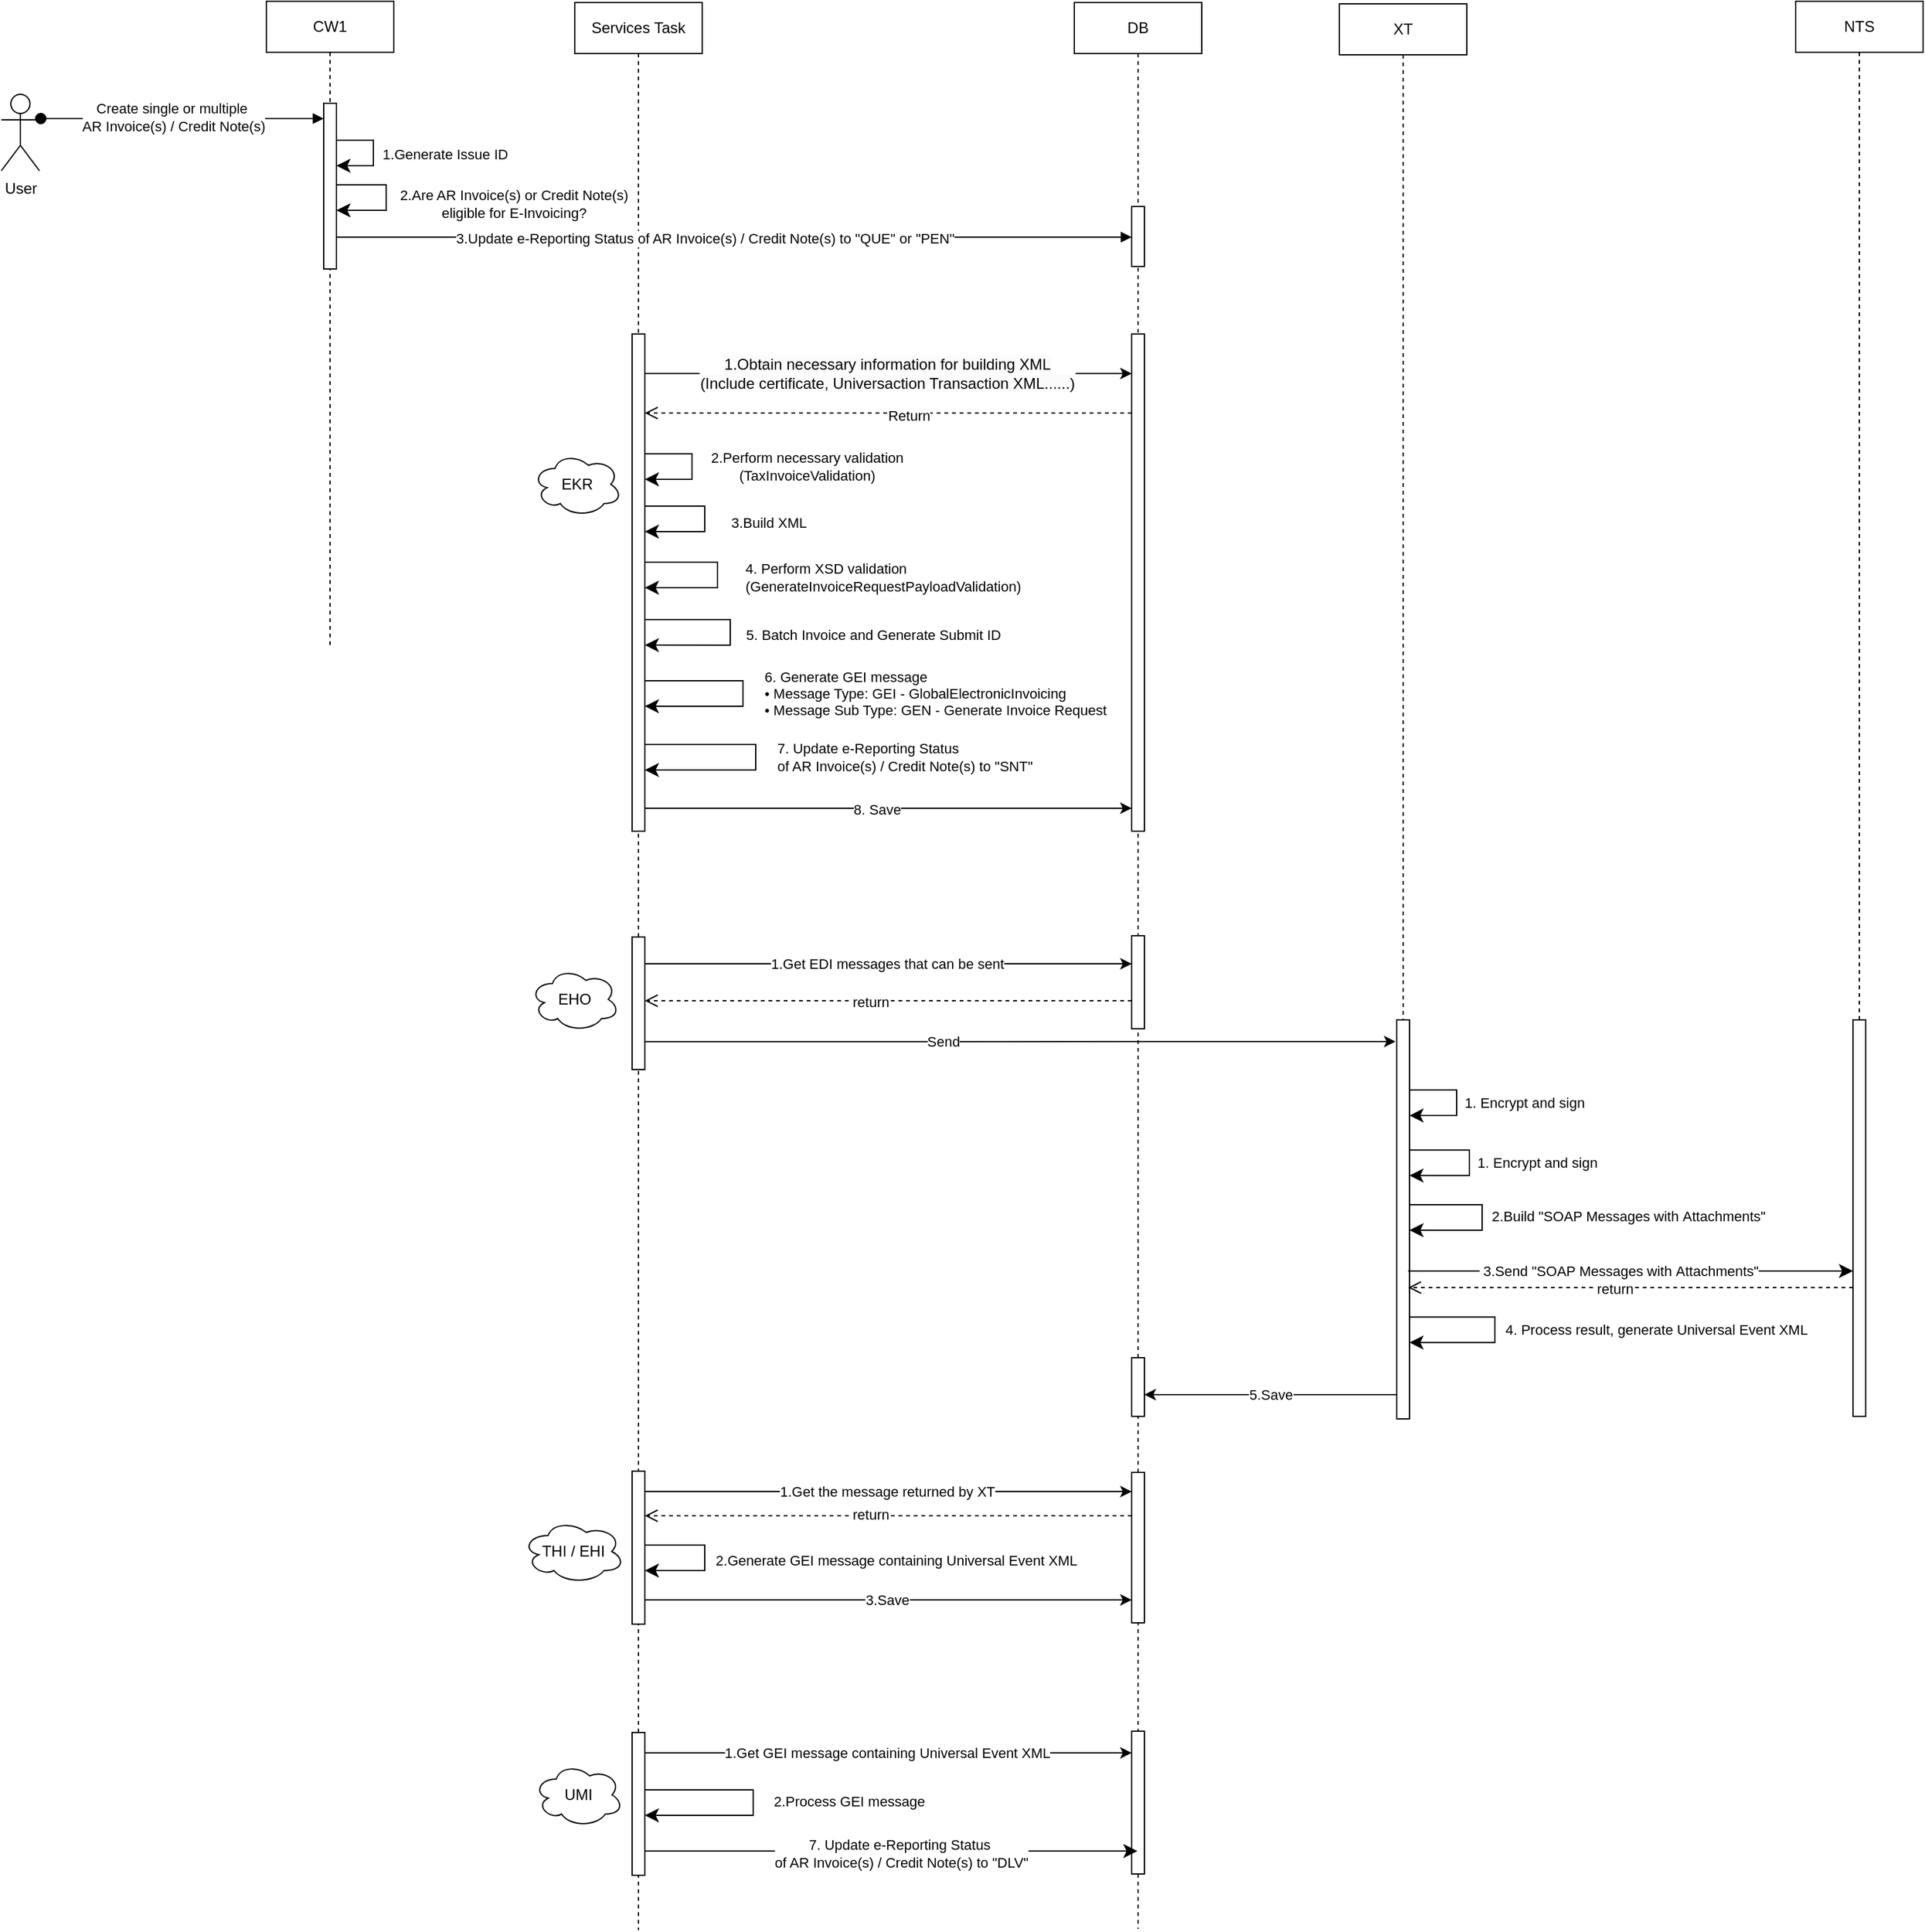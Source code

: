 <mxfile version="21.4.0" type="github">
  <diagram name="Page-1" id="2YBvvXClWsGukQMizWep">
    <mxGraphModel dx="1074" dy="553" grid="1" gridSize="10" guides="1" tooltips="1" connect="1" arrows="1" fold="1" page="1" pageScale="1" pageWidth="850" pageHeight="1100" math="0" shadow="0">
      <root>
        <mxCell id="0" />
        <mxCell id="1" parent="0" />
        <mxCell id="HtMYwvInf2GWWzEo8MSv-63" value="" style="edgeStyle=elbowEdgeStyle;rounded=0;orthogonalLoop=1;jettySize=auto;html=1;elbow=vertical;curved=0;" parent="1" edge="1">
          <mxGeometry relative="1" as="geometry">
            <mxPoint x="523.0" y="823.154" as="sourcePoint" />
            <mxPoint x="1112" y="823.154" as="targetPoint" />
          </mxGeometry>
        </mxCell>
        <mxCell id="HtMYwvInf2GWWzEo8MSv-79" value="Send" style="edgeLabel;html=1;align=center;verticalAlign=middle;resizable=0;points=[];" parent="HtMYwvInf2GWWzEo8MSv-63" vertex="1" connectable="0">
          <mxGeometry x="-0.208" relative="1" as="geometry">
            <mxPoint as="offset" />
          </mxGeometry>
        </mxCell>
        <mxCell id="aM9ryv3xv72pqoxQDRHE-5" value="Services Task" style="shape=umlLifeline;perimeter=lifelinePerimeter;whiteSpace=wrap;html=1;container=0;dropTarget=0;collapsible=0;recursiveResize=0;outlineConnect=0;portConstraint=eastwest;newEdgeStyle={&quot;edgeStyle&quot;:&quot;elbowEdgeStyle&quot;,&quot;elbow&quot;:&quot;vertical&quot;,&quot;curved&quot;:0,&quot;rounded&quot;:0};" parent="1" vertex="1">
          <mxGeometry x="468" y="8" width="100" height="1512" as="geometry" />
        </mxCell>
        <mxCell id="aM9ryv3xv72pqoxQDRHE-6" value="" style="html=1;points=[];perimeter=orthogonalPerimeter;outlineConnect=0;targetShapes=umlLifeline;portConstraint=eastwest;newEdgeStyle={&quot;edgeStyle&quot;:&quot;elbowEdgeStyle&quot;,&quot;elbow&quot;:&quot;vertical&quot;,&quot;curved&quot;:0,&quot;rounded&quot;:0};" parent="aM9ryv3xv72pqoxQDRHE-5" vertex="1">
          <mxGeometry x="45" y="260" width="10" height="390" as="geometry" />
        </mxCell>
        <mxCell id="HtMYwvInf2GWWzEo8MSv-47" value="" style="html=1;points=[];perimeter=orthogonalPerimeter;outlineConnect=0;targetShapes=umlLifeline;portConstraint=eastwest;newEdgeStyle={&quot;edgeStyle&quot;:&quot;elbowEdgeStyle&quot;,&quot;elbow&quot;:&quot;vertical&quot;,&quot;curved&quot;:0,&quot;rounded&quot;:0};" parent="aM9ryv3xv72pqoxQDRHE-5" vertex="1">
          <mxGeometry x="45" y="733" width="10" height="104" as="geometry" />
        </mxCell>
        <mxCell id="HtMYwvInf2GWWzEo8MSv-48" value="" style="html=1;points=[];perimeter=orthogonalPerimeter;outlineConnect=0;targetShapes=umlLifeline;portConstraint=eastwest;newEdgeStyle={&quot;edgeStyle&quot;:&quot;elbowEdgeStyle&quot;,&quot;elbow&quot;:&quot;vertical&quot;,&quot;curved&quot;:0,&quot;rounded&quot;:0};" parent="aM9ryv3xv72pqoxQDRHE-5" vertex="1">
          <mxGeometry x="45" y="1152" width="10" height="120" as="geometry" />
        </mxCell>
        <mxCell id="HtMYwvInf2GWWzEo8MSv-53" value="" style="html=1;points=[];perimeter=orthogonalPerimeter;outlineConnect=0;targetShapes=umlLifeline;portConstraint=eastwest;newEdgeStyle={&quot;edgeStyle&quot;:&quot;elbowEdgeStyle&quot;,&quot;elbow&quot;:&quot;vertical&quot;,&quot;curved&quot;:0,&quot;rounded&quot;:0};" parent="aM9ryv3xv72pqoxQDRHE-5" vertex="1">
          <mxGeometry x="45" y="1357" width="10" height="112" as="geometry" />
        </mxCell>
        <mxCell id="HtMYwvInf2GWWzEo8MSv-73" value="3.Build&amp;nbsp;XML" style="edgeStyle=segmentEdgeStyle;endArrow=classic;html=1;curved=0;rounded=0;endSize=8;startSize=8;" parent="aM9ryv3xv72pqoxQDRHE-5" edge="1">
          <mxGeometry x="0.047" y="50" width="50" height="50" relative="1" as="geometry">
            <mxPoint x="55" y="395" as="sourcePoint" />
            <mxPoint x="55" y="415" as="targetPoint" />
            <Array as="points">
              <mxPoint x="102" y="395" />
              <mxPoint x="102" y="415" />
            </Array>
            <mxPoint as="offset" />
          </mxGeometry>
        </mxCell>
        <mxCell id="HtMYwvInf2GWWzEo8MSv-72" value="&lt;span style=&quot;color: rgb(0, 0, 0); font-family: Helvetica; font-size: 11px; font-style: normal; font-variant-ligatures: normal; font-variant-caps: normal; font-weight: 400; letter-spacing: normal; orphans: 2; text-align: center; text-indent: 0px; text-transform: none; widows: 2; word-spacing: 0px; -webkit-text-stroke-width: 0px; background-color: rgb(255, 255, 255); text-decoration-thickness: initial; text-decoration-style: initial; text-decoration-color: initial; float: none; display: inline !important;&quot;&gt;2.Perform necessary validation&lt;/span&gt;&lt;br&gt;(TaxInvoiceValidation)" style="edgeStyle=segmentEdgeStyle;endArrow=classic;html=1;curved=0;rounded=0;endSize=8;startSize=8;" parent="aM9ryv3xv72pqoxQDRHE-5" edge="1">
          <mxGeometry y="90" width="50" height="50" relative="1" as="geometry">
            <mxPoint x="55" y="354" as="sourcePoint" />
            <mxPoint x="55" y="374" as="targetPoint" />
            <Array as="points">
              <mxPoint x="92" y="354" />
              <mxPoint x="92" y="374" />
            </Array>
            <mxPoint as="offset" />
          </mxGeometry>
        </mxCell>
        <mxCell id="HtMYwvInf2GWWzEo8MSv-78" value="4. Perform XSD validation&lt;br&gt;(GenerateInvoiceRequestPayloadValidation)" style="edgeStyle=segmentEdgeStyle;endArrow=classic;html=1;curved=0;rounded=0;endSize=8;startSize=8;align=left;" parent="aM9ryv3xv72pqoxQDRHE-5" edge="1">
          <mxGeometry x="0.045" y="20" width="50" height="50" relative="1" as="geometry">
            <mxPoint x="55" y="439" as="sourcePoint" />
            <mxPoint x="55" y="459" as="targetPoint" />
            <Array as="points">
              <mxPoint x="112" y="439" />
              <mxPoint x="112" y="459" />
            </Array>
            <mxPoint y="-1" as="offset" />
          </mxGeometry>
        </mxCell>
        <mxCell id="HtMYwvInf2GWWzEo8MSv-114" value="2.Process GEI message" style="edgeStyle=segmentEdgeStyle;endArrow=classic;html=1;curved=0;rounded=0;endSize=8;startSize=8;exitX=1;exitY=0.163;exitDx=0;exitDy=0;exitPerimeter=0;" parent="aM9ryv3xv72pqoxQDRHE-5" edge="1">
          <mxGeometry x="0.037" y="75" width="50" height="50" relative="1" as="geometry">
            <mxPoint x="55" y="1409.3" as="sourcePoint" />
            <mxPoint x="55" y="1422.0" as="targetPoint" />
            <Array as="points">
              <mxPoint x="140" y="1402" />
              <mxPoint x="140" y="1422" />
            </Array>
            <mxPoint y="-1" as="offset" />
          </mxGeometry>
        </mxCell>
        <mxCell id="HtMYwvInf2GWWzEo8MSv-123" value="2.Generate GEI message containing&amp;nbsp;Universal Event XML" style="edgeStyle=segmentEdgeStyle;endArrow=classic;html=1;curved=0;rounded=0;endSize=8;startSize=8;" parent="aM9ryv3xv72pqoxQDRHE-5" edge="1">
          <mxGeometry x="0.035" y="150" width="50" height="50" relative="1" as="geometry">
            <mxPoint x="55" y="1210.0" as="sourcePoint" />
            <mxPoint x="55" y="1230.0" as="targetPoint" />
            <Array as="points">
              <mxPoint x="102" y="1210" />
              <mxPoint x="102" y="1230" />
            </Array>
            <mxPoint as="offset" />
          </mxGeometry>
        </mxCell>
        <mxCell id="QBuPi1NRq2ITQ3zSXP_t-20" value="5. Batch Invoice and Generate Submit ID" style="edgeStyle=segmentEdgeStyle;endArrow=classic;html=1;curved=0;rounded=0;endSize=8;startSize=8;" edge="1" parent="aM9ryv3xv72pqoxQDRHE-5">
          <mxGeometry x="0.028" y="112" width="50" height="50" relative="1" as="geometry">
            <mxPoint x="55" y="484" as="sourcePoint" />
            <mxPoint x="55" y="504.053" as="targetPoint" />
            <Array as="points">
              <mxPoint x="122" y="484" />
              <mxPoint x="122" y="504" />
            </Array>
            <mxPoint as="offset" />
          </mxGeometry>
        </mxCell>
        <mxCell id="QBuPi1NRq2ITQ3zSXP_t-26" value="6.&amp;nbsp;Generate GEI message&lt;div style=&quot;border-color: var(--border-color);&quot;&gt;• Message Type: GEI - GlobalElectronicInvoicing&lt;/div&gt;&lt;div style=&quot;border-color: var(--border-color);&quot;&gt;• Message Sub Type: GEN - Generate Invoice Request&lt;/div&gt;" style="edgeStyle=segmentEdgeStyle;endArrow=classic;html=1;curved=0;rounded=0;endSize=8;startSize=8;align=left;" edge="1" parent="aM9ryv3xv72pqoxQDRHE-5" source="aM9ryv3xv72pqoxQDRHE-6" target="aM9ryv3xv72pqoxQDRHE-6">
          <mxGeometry x="-0.001" y="15" width="50" height="50" relative="1" as="geometry">
            <mxPoint x="52" y="532.05" as="sourcePoint" />
            <mxPoint x="52" y="552.103" as="targetPoint" />
            <Array as="points">
              <mxPoint x="132" y="532" />
              <mxPoint x="132" y="552" />
            </Array>
            <mxPoint as="offset" />
          </mxGeometry>
        </mxCell>
        <mxCell id="QBuPi1NRq2ITQ3zSXP_t-27" value="7. Update e-Reporting Status&amp;nbsp;&lt;br&gt;&lt;span style=&quot;text-align: center;&quot;&gt;of AR Invoice(s) / Credit Note(s)&amp;nbsp;&lt;/span&gt;&lt;span style=&quot;text-align: center;&quot;&gt;to &quot;SNT&quot;&lt;/span&gt;" style="edgeStyle=segmentEdgeStyle;endArrow=classic;html=1;curved=0;rounded=0;endSize=8;startSize=8;align=left;" edge="1" parent="aM9ryv3xv72pqoxQDRHE-5" source="aM9ryv3xv72pqoxQDRHE-6" target="aM9ryv3xv72pqoxQDRHE-6">
          <mxGeometry x="-0.001" y="15" width="50" height="50" relative="1" as="geometry">
            <mxPoint x="62" y="582" as="sourcePoint" />
            <mxPoint x="62" y="602" as="targetPoint" />
            <Array as="points">
              <mxPoint x="142" y="582" />
              <mxPoint x="142" y="602" />
            </Array>
            <mxPoint as="offset" />
          </mxGeometry>
        </mxCell>
        <mxCell id="HtMYwvInf2GWWzEo8MSv-1" value="User" style="shape=umlActor;verticalLabelPosition=bottom;verticalAlign=top;html=1;outlineConnect=0;" parent="1" vertex="1">
          <mxGeometry x="18" y="80" width="30" height="60" as="geometry" />
        </mxCell>
        <mxCell id="aM9ryv3xv72pqoxQDRHE-3" value="" style="html=1;verticalAlign=bottom;startArrow=oval;endArrow=block;startSize=8;edgeStyle=elbowEdgeStyle;elbow=vertical;curved=0;rounded=0;" parent="1" target="HtMYwvInf2GWWzEo8MSv-13" edge="1">
          <mxGeometry x="0.012" relative="1" as="geometry">
            <mxPoint x="49" y="99" as="sourcePoint" />
            <mxPoint x="254" y="174" as="targetPoint" />
            <Array as="points">
              <mxPoint x="209" y="99" />
              <mxPoint x="249" y="174" />
            </Array>
            <mxPoint as="offset" />
          </mxGeometry>
        </mxCell>
        <mxCell id="HtMYwvInf2GWWzEo8MSv-35" value="Create single or multiple&amp;nbsp;&lt;br style=&quot;border-color: var(--border-color);&quot;&gt;AR Invoice(s) / Credit Note(s)" style="edgeLabel;html=1;align=center;verticalAlign=middle;resizable=0;points=[];" parent="aM9ryv3xv72pqoxQDRHE-3" vertex="1" connectable="0">
          <mxGeometry x="0.146" relative="1" as="geometry">
            <mxPoint x="-23" y="-1" as="offset" />
          </mxGeometry>
        </mxCell>
        <mxCell id="HtMYwvInf2GWWzEo8MSv-2" value="DB" style="shape=umlLifeline;perimeter=lifelinePerimeter;whiteSpace=wrap;html=1;container=0;dropTarget=0;collapsible=0;recursiveResize=0;outlineConnect=0;portConstraint=eastwest;newEdgeStyle={&quot;edgeStyle&quot;:&quot;elbowEdgeStyle&quot;,&quot;elbow&quot;:&quot;vertical&quot;,&quot;curved&quot;:0,&quot;rounded&quot;:0};" parent="1" vertex="1">
          <mxGeometry x="860" y="8" width="100" height="1511" as="geometry" />
        </mxCell>
        <mxCell id="HtMYwvInf2GWWzEo8MSv-3" value="" style="html=1;points=[];perimeter=orthogonalPerimeter;outlineConnect=0;targetShapes=umlLifeline;portConstraint=eastwest;newEdgeStyle={&quot;edgeStyle&quot;:&quot;elbowEdgeStyle&quot;,&quot;elbow&quot;:&quot;vertical&quot;,&quot;curved&quot;:0,&quot;rounded&quot;:0};" parent="HtMYwvInf2GWWzEo8MSv-2" vertex="1">
          <mxGeometry x="45" y="160" width="10" height="47" as="geometry" />
        </mxCell>
        <mxCell id="HtMYwvInf2GWWzEo8MSv-84" value="" style="html=1;points=[];perimeter=orthogonalPerimeter;outlineConnect=0;targetShapes=umlLifeline;portConstraint=eastwest;newEdgeStyle={&quot;edgeStyle&quot;:&quot;elbowEdgeStyle&quot;,&quot;elbow&quot;:&quot;vertical&quot;,&quot;curved&quot;:0,&quot;rounded&quot;:0};" parent="HtMYwvInf2GWWzEo8MSv-2" vertex="1">
          <mxGeometry x="45" y="732" width="10" height="73" as="geometry" />
        </mxCell>
        <mxCell id="HtMYwvInf2GWWzEo8MSv-93" value="" style="html=1;points=[];perimeter=orthogonalPerimeter;outlineConnect=0;targetShapes=umlLifeline;portConstraint=eastwest;newEdgeStyle={&quot;edgeStyle&quot;:&quot;elbowEdgeStyle&quot;,&quot;elbow&quot;:&quot;vertical&quot;,&quot;curved&quot;:0,&quot;rounded&quot;:0};" parent="HtMYwvInf2GWWzEo8MSv-2" vertex="1">
          <mxGeometry x="45" y="1153" width="10" height="118" as="geometry" />
        </mxCell>
        <mxCell id="HtMYwvInf2GWWzEo8MSv-117" value="" style="html=1;points=[];perimeter=orthogonalPerimeter;outlineConnect=0;targetShapes=umlLifeline;portConstraint=eastwest;newEdgeStyle={&quot;edgeStyle&quot;:&quot;elbowEdgeStyle&quot;,&quot;elbow&quot;:&quot;vertical&quot;,&quot;curved&quot;:0,&quot;rounded&quot;:0};" parent="HtMYwvInf2GWWzEo8MSv-2" vertex="1">
          <mxGeometry x="45" y="1356" width="10" height="112" as="geometry" />
        </mxCell>
        <mxCell id="HtMYwvInf2GWWzEo8MSv-108" value="" style="html=1;points=[];perimeter=orthogonalPerimeter;outlineConnect=0;targetShapes=umlLifeline;portConstraint=eastwest;newEdgeStyle={&quot;edgeStyle&quot;:&quot;elbowEdgeStyle&quot;,&quot;elbow&quot;:&quot;vertical&quot;,&quot;curved&quot;:0,&quot;rounded&quot;:0};" parent="HtMYwvInf2GWWzEo8MSv-2" vertex="1">
          <mxGeometry x="45" y="1063" width="10" height="46" as="geometry" />
        </mxCell>
        <mxCell id="QBuPi1NRq2ITQ3zSXP_t-11" value="" style="html=1;points=[];perimeter=orthogonalPerimeter;outlineConnect=0;targetShapes=umlLifeline;portConstraint=eastwest;newEdgeStyle={&quot;edgeStyle&quot;:&quot;elbowEdgeStyle&quot;,&quot;elbow&quot;:&quot;vertical&quot;,&quot;curved&quot;:0,&quot;rounded&quot;:0};" vertex="1" parent="HtMYwvInf2GWWzEo8MSv-2">
          <mxGeometry x="45" y="260" width="10" height="390" as="geometry" />
        </mxCell>
        <mxCell id="HtMYwvInf2GWWzEo8MSv-8" value="NTS" style="shape=umlLifeline;perimeter=lifelinePerimeter;whiteSpace=wrap;html=1;container=0;dropTarget=0;collapsible=0;recursiveResize=0;outlineConnect=0;portConstraint=eastwest;newEdgeStyle={&quot;edgeStyle&quot;:&quot;elbowEdgeStyle&quot;,&quot;elbow&quot;:&quot;vertical&quot;,&quot;curved&quot;:0,&quot;rounded&quot;:0};" parent="1" vertex="1">
          <mxGeometry x="1426" y="7" width="100" height="1110" as="geometry" />
        </mxCell>
        <mxCell id="HtMYwvInf2GWWzEo8MSv-9" value="" style="html=1;points=[];perimeter=orthogonalPerimeter;outlineConnect=0;targetShapes=umlLifeline;portConstraint=eastwest;newEdgeStyle={&quot;edgeStyle&quot;:&quot;elbowEdgeStyle&quot;,&quot;elbow&quot;:&quot;vertical&quot;,&quot;curved&quot;:0,&quot;rounded&quot;:0};" parent="HtMYwvInf2GWWzEo8MSv-8" vertex="1">
          <mxGeometry x="45" y="799" width="10" height="311" as="geometry" />
        </mxCell>
        <mxCell id="HtMYwvInf2GWWzEo8MSv-10" value="XT" style="shape=umlLifeline;perimeter=lifelinePerimeter;whiteSpace=wrap;html=1;container=0;dropTarget=0;collapsible=0;recursiveResize=0;outlineConnect=0;portConstraint=eastwest;newEdgeStyle={&quot;edgeStyle&quot;:&quot;elbowEdgeStyle&quot;,&quot;elbow&quot;:&quot;vertical&quot;,&quot;curved&quot;:0,&quot;rounded&quot;:0};" parent="1" vertex="1">
          <mxGeometry x="1068" y="9" width="100" height="1110" as="geometry" />
        </mxCell>
        <mxCell id="HtMYwvInf2GWWzEo8MSv-11" value="" style="html=1;points=[];perimeter=orthogonalPerimeter;outlineConnect=0;targetShapes=umlLifeline;portConstraint=eastwest;newEdgeStyle={&quot;edgeStyle&quot;:&quot;elbowEdgeStyle&quot;,&quot;elbow&quot;:&quot;vertical&quot;,&quot;curved&quot;:0,&quot;rounded&quot;:0};" parent="HtMYwvInf2GWWzEo8MSv-10" vertex="1">
          <mxGeometry x="45" y="797" width="10" height="313" as="geometry" />
        </mxCell>
        <mxCell id="HtMYwvInf2GWWzEo8MSv-97" value="1. Encrypt and sign" style="edgeStyle=segmentEdgeStyle;endArrow=classic;html=1;curved=0;rounded=0;endSize=8;startSize=8;" parent="HtMYwvInf2GWWzEo8MSv-10" edge="1">
          <mxGeometry y="53" width="50" height="50" relative="1" as="geometry">
            <mxPoint x="55" y="899.077" as="sourcePoint" />
            <mxPoint x="55" y="919.077" as="targetPoint" />
            <Array as="points">
              <mxPoint x="102" y="899" />
              <mxPoint x="102" y="919" />
            </Array>
            <mxPoint as="offset" />
          </mxGeometry>
        </mxCell>
        <mxCell id="HtMYwvInf2GWWzEo8MSv-101" value="&amp;nbsp;2.Build &quot;SOAP Messages with&amp;nbsp;Attachments&quot;" style="edgeStyle=segmentEdgeStyle;endArrow=classic;html=1;curved=0;rounded=0;endSize=8;startSize=8;" parent="HtMYwvInf2GWWzEo8MSv-10" edge="1">
          <mxGeometry x="-0.023" y="113" width="50" height="50" relative="1" as="geometry">
            <mxPoint x="55" y="942" as="sourcePoint" />
            <mxPoint x="55" y="962" as="targetPoint" />
            <Array as="points">
              <mxPoint x="112" y="942" />
              <mxPoint x="112" y="962" />
            </Array>
            <mxPoint as="offset" />
          </mxGeometry>
        </mxCell>
        <mxCell id="HtMYwvInf2GWWzEo8MSv-105" value="4. Process result, generate&amp;nbsp;Universal Event XML&amp;nbsp;" style="edgeStyle=segmentEdgeStyle;endArrow=classic;html=1;curved=0;rounded=0;endSize=8;startSize=8;" parent="HtMYwvInf2GWWzEo8MSv-10" edge="1">
          <mxGeometry x="-0.001" y="128" width="50" height="50" relative="1" as="geometry">
            <mxPoint x="55" y="1030.077" as="sourcePoint" />
            <mxPoint x="55" y="1050.077" as="targetPoint" />
            <Array as="points">
              <mxPoint x="122" y="1030" />
              <mxPoint x="122" y="1050" />
            </Array>
            <mxPoint as="offset" />
          </mxGeometry>
        </mxCell>
        <mxCell id="QBuPi1NRq2ITQ3zSXP_t-29" value="1. Encrypt and sign" style="edgeStyle=segmentEdgeStyle;endArrow=classic;html=1;curved=0;rounded=0;endSize=8;startSize=8;" edge="1" parent="HtMYwvInf2GWWzEo8MSv-10">
          <mxGeometry y="53" width="50" height="50" relative="1" as="geometry">
            <mxPoint x="55.0" y="852.03" as="sourcePoint" />
            <mxPoint x="55.0" y="872.03" as="targetPoint" />
            <Array as="points">
              <mxPoint x="92" y="852" />
              <mxPoint x="92" y="872" />
            </Array>
            <mxPoint as="offset" />
          </mxGeometry>
        </mxCell>
        <mxCell id="HtMYwvInf2GWWzEo8MSv-12" value="CW1" style="shape=umlLifeline;perimeter=lifelinePerimeter;whiteSpace=wrap;html=1;container=0;dropTarget=0;collapsible=0;recursiveResize=0;outlineConnect=0;portConstraint=eastwest;newEdgeStyle={&quot;edgeStyle&quot;:&quot;elbowEdgeStyle&quot;,&quot;elbow&quot;:&quot;vertical&quot;,&quot;curved&quot;:0,&quot;rounded&quot;:0};" parent="1" vertex="1">
          <mxGeometry x="226" y="7" width="100" height="508" as="geometry" />
        </mxCell>
        <mxCell id="HtMYwvInf2GWWzEo8MSv-13" value="" style="html=1;points=[];perimeter=orthogonalPerimeter;outlineConnect=0;targetShapes=umlLifeline;portConstraint=eastwest;newEdgeStyle={&quot;edgeStyle&quot;:&quot;elbowEdgeStyle&quot;,&quot;elbow&quot;:&quot;vertical&quot;,&quot;curved&quot;:0,&quot;rounded&quot;:0};" parent="HtMYwvInf2GWWzEo8MSv-12" vertex="1">
          <mxGeometry x="45" y="80" width="10" height="130" as="geometry" />
        </mxCell>
        <mxCell id="QBuPi1NRq2ITQ3zSXP_t-10" value="2.Are AR Invoice(s) or Credit Note(s)&lt;br&gt;eligible for E-Invoicing?" style="edgeStyle=segmentEdgeStyle;endArrow=classic;html=1;curved=0;rounded=0;endSize=8;startSize=8;" edge="1" parent="HtMYwvInf2GWWzEo8MSv-12">
          <mxGeometry x="0.082" y="100" width="50" height="50" relative="1" as="geometry">
            <mxPoint x="55" y="144.0" as="sourcePoint" />
            <mxPoint x="55" y="164.0" as="targetPoint" />
            <Array as="points">
              <mxPoint x="94" y="144" />
              <mxPoint x="94" y="164" />
            </Array>
            <mxPoint y="1" as="offset" />
          </mxGeometry>
        </mxCell>
        <mxCell id="QBuPi1NRq2ITQ3zSXP_t-19" value="1.Generate Issue ID" style="edgeStyle=segmentEdgeStyle;endArrow=classic;html=1;curved=0;rounded=0;endSize=8;startSize=8;" edge="1" parent="HtMYwvInf2GWWzEo8MSv-12">
          <mxGeometry y="56" width="50" height="50" relative="1" as="geometry">
            <mxPoint x="55" y="109" as="sourcePoint" />
            <mxPoint x="55" y="129" as="targetPoint" />
            <Array as="points">
              <mxPoint x="84" y="109" />
              <mxPoint x="84" y="129" />
            </Array>
            <mxPoint y="1" as="offset" />
          </mxGeometry>
        </mxCell>
        <mxCell id="HtMYwvInf2GWWzEo8MSv-55" value="EKR" style="ellipse;shape=cloud;whiteSpace=wrap;html=1;" parent="1" vertex="1">
          <mxGeometry x="435" y="361" width="70" height="50" as="geometry" />
        </mxCell>
        <mxCell id="HtMYwvInf2GWWzEo8MSv-57" value="EHO" style="ellipse;shape=cloud;whiteSpace=wrap;html=1;" parent="1" vertex="1">
          <mxGeometry x="433" y="765" width="70" height="50" as="geometry" />
        </mxCell>
        <mxCell id="HtMYwvInf2GWWzEo8MSv-59" value="THI / EHI" style="ellipse;shape=cloud;whiteSpace=wrap;html=1;" parent="1" vertex="1">
          <mxGeometry x="427" y="1198" width="80" height="50" as="geometry" />
        </mxCell>
        <mxCell id="HtMYwvInf2GWWzEo8MSv-60" value="UMI" style="ellipse;shape=cloud;whiteSpace=wrap;html=1;" parent="1" vertex="1">
          <mxGeometry x="436" y="1389" width="70" height="50" as="geometry" />
        </mxCell>
        <mxCell id="HtMYwvInf2GWWzEo8MSv-66" value="" style="edgeStyle=elbowEdgeStyle;rounded=0;orthogonalLoop=1;jettySize=auto;html=1;elbow=vertical;curved=0;" parent="1" edge="1">
          <mxGeometry x="0.121" y="10" relative="1" as="geometry">
            <mxPoint x="523" y="299" as="sourcePoint" />
            <mxPoint x="905" y="299" as="targetPoint" />
            <Array as="points">
              <mxPoint x="849" y="299" />
              <mxPoint x="559" y="319" />
              <mxPoint x="819" y="329" />
              <mxPoint x="679" y="349" />
              <mxPoint x="779" y="449" />
              <mxPoint x="819" y="469" />
              <mxPoint x="839" y="379" />
              <mxPoint x="819" y="399" />
              <mxPoint x="854" y="339" />
              <mxPoint x="814" y="329" />
              <mxPoint x="614" y="279" />
              <mxPoint x="644" y="269" />
            </Array>
            <mxPoint as="offset" />
          </mxGeometry>
        </mxCell>
        <mxCell id="HtMYwvInf2GWWzEo8MSv-67" value="&lt;span style=&quot;color: rgb(0, 0, 0); font-family: Helvetica; font-size: 12px; font-style: normal; font-variant-ligatures: normal; font-variant-caps: normal; font-weight: 400; letter-spacing: normal; orphans: 2; text-align: center; text-indent: 0px; text-transform: none; widows: 2; word-spacing: 0px; -webkit-text-stroke-width: 0px; background-color: rgb(251, 251, 251); text-decoration-thickness: initial; text-decoration-style: initial; text-decoration-color: initial; float: none; display: inline !important;&quot;&gt;1.Obtain necessary&amp;nbsp;information for building XML&lt;br&gt;(Include certificate, Universaction Transaction XML......)&lt;br&gt;&lt;/span&gt;" style="edgeLabel;html=1;align=center;verticalAlign=middle;resizable=0;points=[];" parent="HtMYwvInf2GWWzEo8MSv-66" vertex="1" connectable="0">
          <mxGeometry x="-0.042" y="1" relative="1" as="geometry">
            <mxPoint x="7" y="1" as="offset" />
          </mxGeometry>
        </mxCell>
        <mxCell id="HtMYwvInf2GWWzEo8MSv-76" value="" style="html=1;verticalAlign=bottom;endArrow=open;dashed=1;endSize=8;edgeStyle=elbowEdgeStyle;elbow=vertical;curved=0;rounded=0;" parent="1" source="QBuPi1NRq2ITQ3zSXP_t-11" edge="1" target="aM9ryv3xv72pqoxQDRHE-6">
          <mxGeometry x="0.015" y="4" relative="1" as="geometry">
            <mxPoint x="884" y="331.692" as="sourcePoint" />
            <mxPoint x="529" y="331" as="targetPoint" />
            <Array as="points">
              <mxPoint x="760" y="330" />
            </Array>
            <mxPoint as="offset" />
          </mxGeometry>
        </mxCell>
        <mxCell id="QBuPi1NRq2ITQ3zSXP_t-15" value="Return" style="edgeLabel;html=1;align=center;verticalAlign=middle;resizable=0;points=[];" vertex="1" connectable="0" parent="HtMYwvInf2GWWzEo8MSv-76">
          <mxGeometry x="-0.079" y="2" relative="1" as="geometry">
            <mxPoint x="1" as="offset" />
          </mxGeometry>
        </mxCell>
        <mxCell id="HtMYwvInf2GWWzEo8MSv-85" value="" style="edgeStyle=elbowEdgeStyle;rounded=0;orthogonalLoop=1;jettySize=auto;html=1;elbow=vertical;curved=0;" parent="1" target="HtMYwvInf2GWWzEo8MSv-84" edge="1" source="HtMYwvInf2GWWzEo8MSv-47">
          <mxGeometry x="0.121" y="10" relative="1" as="geometry">
            <mxPoint x="523.0" y="762" as="sourcePoint" />
            <mxPoint x="873.0" y="762" as="targetPoint" />
            <Array as="points">
              <mxPoint x="839" y="762" />
            </Array>
            <mxPoint as="offset" />
          </mxGeometry>
        </mxCell>
        <mxCell id="HtMYwvInf2GWWzEo8MSv-86" value="1.Get EDI messages that can be sent" style="edgeLabel;html=1;align=center;verticalAlign=middle;resizable=0;points=[];" parent="HtMYwvInf2GWWzEo8MSv-85" vertex="1" connectable="0">
          <mxGeometry x="-0.042" y="1" relative="1" as="geometry">
            <mxPoint x="7" y="1" as="offset" />
          </mxGeometry>
        </mxCell>
        <mxCell id="aM9ryv3xv72pqoxQDRHE-7" value="" style="html=1;verticalAlign=bottom;endArrow=block;edgeStyle=elbowEdgeStyle;elbow=vertical;curved=0;rounded=0;" parent="1" source="HtMYwvInf2GWWzEo8MSv-13" target="HtMYwvInf2GWWzEo8MSv-3" edge="1">
          <mxGeometry x="-0.004" relative="1" as="geometry">
            <mxPoint x="281" y="192" as="sourcePoint" />
            <Array as="points">
              <mxPoint x="829" y="192" />
              <mxPoint x="739" y="276" />
              <mxPoint x="469" y="276" />
              <mxPoint x="399" y="276" />
              <mxPoint x="479" y="306" />
              <mxPoint x="444" y="246" />
            </Array>
            <mxPoint x="873" y="192" as="targetPoint" />
            <mxPoint as="offset" />
          </mxGeometry>
        </mxCell>
        <mxCell id="HtMYwvInf2GWWzEo8MSv-34" value="3.Update e-Reporting Status of AR Invoice(s) / Credit Note(s)&amp;nbsp;to &quot;QUE&quot; or &quot;PEN&quot;" style="edgeLabel;html=1;align=center;verticalAlign=middle;resizable=0;points=[];" parent="aM9ryv3xv72pqoxQDRHE-7" vertex="1" connectable="0">
          <mxGeometry x="0.207" y="2" relative="1" as="geometry">
            <mxPoint x="-88" y="3" as="offset" />
          </mxGeometry>
        </mxCell>
        <mxCell id="HtMYwvInf2GWWzEo8MSv-87" value="" style="html=1;verticalAlign=bottom;endArrow=open;dashed=1;endSize=8;edgeStyle=elbowEdgeStyle;elbow=vertical;curved=0;rounded=0;" parent="1" source="HtMYwvInf2GWWzEo8MSv-84" edge="1" target="HtMYwvInf2GWWzEo8MSv-47">
          <mxGeometry x="-0.108" y="-15" relative="1" as="geometry">
            <mxPoint x="884" y="791" as="sourcePoint" />
            <mxPoint x="529" y="791" as="targetPoint" />
            <mxPoint as="offset" />
            <Array as="points">
              <mxPoint x="790" y="791" />
              <mxPoint x="880" y="855" />
            </Array>
          </mxGeometry>
        </mxCell>
        <mxCell id="HtMYwvInf2GWWzEo8MSv-88" value="return" style="edgeLabel;html=1;align=center;verticalAlign=middle;resizable=0;points=[];" parent="HtMYwvInf2GWWzEo8MSv-87" vertex="1" connectable="0">
          <mxGeometry x="0.073" y="1" relative="1" as="geometry">
            <mxPoint as="offset" />
          </mxGeometry>
        </mxCell>
        <mxCell id="HtMYwvInf2GWWzEo8MSv-91" value="" style="edgeStyle=elbowEdgeStyle;rounded=0;orthogonalLoop=1;jettySize=auto;html=1;elbow=vertical;curved=0;" parent="1" edge="1" target="HtMYwvInf2GWWzEo8MSv-93" source="HtMYwvInf2GWWzEo8MSv-48">
          <mxGeometry x="0.121" y="10" relative="1" as="geometry">
            <mxPoint x="529" y="1176" as="sourcePoint" />
            <mxPoint x="875" y="1176" as="targetPoint" />
            <Array as="points">
              <mxPoint x="709" y="1176" />
            </Array>
            <mxPoint as="offset" />
          </mxGeometry>
        </mxCell>
        <mxCell id="HtMYwvInf2GWWzEo8MSv-92" value="1.Get the message returned by XT" style="edgeLabel;html=1;align=center;verticalAlign=middle;resizable=0;points=[];" parent="HtMYwvInf2GWWzEo8MSv-91" vertex="1" connectable="0">
          <mxGeometry x="-0.042" y="1" relative="1" as="geometry">
            <mxPoint x="7" y="1" as="offset" />
          </mxGeometry>
        </mxCell>
        <mxCell id="HtMYwvInf2GWWzEo8MSv-94" value="" style="html=1;verticalAlign=bottom;endArrow=open;dashed=1;endSize=8;edgeStyle=elbowEdgeStyle;elbow=vertical;curved=0;rounded=0;" parent="1" edge="1">
          <mxGeometry x="-0.108" y="-15" relative="1" as="geometry">
            <mxPoint x="1471" y="1016" as="sourcePoint" />
            <mxPoint x="1122" y="1016" as="targetPoint" />
            <mxPoint as="offset" />
            <Array as="points">
              <mxPoint x="1299" y="1016" />
            </Array>
          </mxGeometry>
        </mxCell>
        <mxCell id="HtMYwvInf2GWWzEo8MSv-95" value="return" style="edgeLabel;html=1;align=center;verticalAlign=middle;resizable=0;points=[];" parent="HtMYwvInf2GWWzEo8MSv-94" vertex="1" connectable="0">
          <mxGeometry x="0.073" y="1" relative="1" as="geometry">
            <mxPoint as="offset" />
          </mxGeometry>
        </mxCell>
        <mxCell id="HtMYwvInf2GWWzEo8MSv-103" value="&amp;nbsp;3.Send &quot;SOAP Messages with&amp;nbsp;Attachments&quot;" style="edgeStyle=segmentEdgeStyle;endArrow=classic;html=1;curved=0;rounded=0;endSize=8;startSize=8;" parent="1" edge="1">
          <mxGeometry x="-0.057" width="50" height="50" relative="1" as="geometry">
            <mxPoint x="1122" y="1003.0" as="sourcePoint" />
            <mxPoint x="1471" y="1003.0" as="targetPoint" />
            <Array as="points" />
            <mxPoint as="offset" />
          </mxGeometry>
        </mxCell>
        <mxCell id="HtMYwvInf2GWWzEo8MSv-109" value="5.Save" style="edgeStyle=elbowEdgeStyle;rounded=0;orthogonalLoop=1;jettySize=auto;html=1;elbow=vertical;curved=0;" parent="1" source="HtMYwvInf2GWWzEo8MSv-11" target="HtMYwvInf2GWWzEo8MSv-108" edge="1">
          <mxGeometry relative="1" as="geometry">
            <mxPoint x="1112" y="1090" as="sourcePoint" />
            <mxPoint x="883" y="1090.0" as="targetPoint" />
            <Array as="points">
              <mxPoint x="950" y="1100" />
              <mxPoint x="1019" y="1155" />
            </Array>
          </mxGeometry>
        </mxCell>
        <mxCell id="HtMYwvInf2GWWzEo8MSv-110" value="" style="html=1;verticalAlign=bottom;endArrow=open;dashed=1;endSize=8;edgeStyle=elbowEdgeStyle;elbow=vertical;curved=0;rounded=0;" parent="1" edge="1" target="HtMYwvInf2GWWzEo8MSv-48" source="HtMYwvInf2GWWzEo8MSv-93">
          <mxGeometry x="-0.108" y="-15" relative="1" as="geometry">
            <mxPoint x="875" y="1195" as="sourcePoint" />
            <mxPoint x="529" y="1195" as="targetPoint" />
            <mxPoint as="offset" />
            <Array as="points">
              <mxPoint x="819" y="1195" />
              <mxPoint x="879" y="1185" />
            </Array>
          </mxGeometry>
        </mxCell>
        <mxCell id="HtMYwvInf2GWWzEo8MSv-111" value="return" style="edgeLabel;html=1;align=center;verticalAlign=middle;resizable=0;points=[];" parent="HtMYwvInf2GWWzEo8MSv-110" vertex="1" connectable="0">
          <mxGeometry x="0.073" y="1" relative="1" as="geometry">
            <mxPoint y="-2" as="offset" />
          </mxGeometry>
        </mxCell>
        <mxCell id="HtMYwvInf2GWWzEo8MSv-115" value="" style="edgeStyle=segmentEdgeStyle;endArrow=classic;html=1;curved=0;rounded=0;endSize=8;startSize=8;" parent="1" edge="1" target="HtMYwvInf2GWWzEo8MSv-2">
          <mxGeometry x="-0.078" y="-3" width="50" height="50" relative="1" as="geometry">
            <mxPoint x="523" y="1458" as="sourcePoint" />
            <mxPoint x="873" y="1458" as="targetPoint" />
            <Array as="points" />
            <mxPoint as="offset" />
          </mxGeometry>
        </mxCell>
        <mxCell id="HtMYwvInf2GWWzEo8MSv-116" value="7. Update e-Reporting Status&amp;nbsp;&lt;br style=&quot;border-color: var(--border-color); text-align: left;&quot;&gt;&lt;span style=&quot;border-color: var(--border-color);&quot;&gt;of AR Invoice(s) / Credit Note(s)&amp;nbsp;&lt;/span&gt;&lt;span style=&quot;border-color: var(--border-color);&quot;&gt;to &quot;DLV&quot;&lt;/span&gt;" style="edgeLabel;html=1;align=center;verticalAlign=middle;resizable=0;points=[];" parent="HtMYwvInf2GWWzEo8MSv-115" vertex="1" connectable="0">
          <mxGeometry x="-0.097" y="-4" relative="1" as="geometry">
            <mxPoint x="26" y="-2" as="offset" />
          </mxGeometry>
        </mxCell>
        <mxCell id="HtMYwvInf2GWWzEo8MSv-119" value="" style="edgeStyle=elbowEdgeStyle;rounded=0;orthogonalLoop=1;jettySize=auto;html=1;elbow=vertical;curved=0;" parent="1" edge="1" target="HtMYwvInf2GWWzEo8MSv-117" source="HtMYwvInf2GWWzEo8MSv-53">
          <mxGeometry x="0.121" y="10" relative="1" as="geometry">
            <mxPoint x="538" y="1379.38" as="sourcePoint" />
            <mxPoint x="884" y="1379.38" as="targetPoint" />
            <Array as="points">
              <mxPoint x="790" y="1381" />
              <mxPoint x="728" y="1269.38" />
            </Array>
            <mxPoint as="offset" />
          </mxGeometry>
        </mxCell>
        <mxCell id="HtMYwvInf2GWWzEo8MSv-120" value="1.Get GEI&amp;nbsp;message containing&amp;nbsp;Universal Event XML" style="edgeLabel;html=1;align=center;verticalAlign=middle;resizable=0;points=[];" parent="HtMYwvInf2GWWzEo8MSv-119" vertex="1" connectable="0">
          <mxGeometry x="-0.042" y="1" relative="1" as="geometry">
            <mxPoint x="7" y="1" as="offset" />
          </mxGeometry>
        </mxCell>
        <mxCell id="HtMYwvInf2GWWzEo8MSv-121" value="" style="edgeStyle=elbowEdgeStyle;rounded=0;orthogonalLoop=1;jettySize=auto;html=1;elbow=vertical;curved=0;" parent="1" edge="1" target="HtMYwvInf2GWWzEo8MSv-93" source="HtMYwvInf2GWWzEo8MSv-48">
          <mxGeometry x="0.121" y="10" relative="1" as="geometry">
            <mxPoint x="530" y="1260" as="sourcePoint" />
            <mxPoint x="884" y="1259" as="targetPoint" />
            <Array as="points">
              <mxPoint x="660" y="1261" />
              <mxPoint x="589" y="1311" />
              <mxPoint x="529" y="1311" />
            </Array>
            <mxPoint as="offset" />
          </mxGeometry>
        </mxCell>
        <mxCell id="HtMYwvInf2GWWzEo8MSv-122" value="3.Save" style="edgeLabel;html=1;align=center;verticalAlign=middle;resizable=0;points=[];" parent="HtMYwvInf2GWWzEo8MSv-121" vertex="1" connectable="0">
          <mxGeometry x="-0.042" y="1" relative="1" as="geometry">
            <mxPoint x="7" y="1" as="offset" />
          </mxGeometry>
        </mxCell>
        <mxCell id="QBuPi1NRq2ITQ3zSXP_t-24" value="" style="edgeStyle=elbowEdgeStyle;rounded=0;orthogonalLoop=1;jettySize=auto;html=1;elbow=vertical;curved=0;" edge="1" parent="1" source="aM9ryv3xv72pqoxQDRHE-6" target="QBuPi1NRq2ITQ3zSXP_t-11">
          <mxGeometry relative="1" as="geometry">
            <mxPoint x="520" y="640" as="sourcePoint" />
            <mxPoint x="860" y="640" as="targetPoint" />
            <Array as="points">
              <mxPoint x="817" y="640" />
              <mxPoint x="865" y="637" />
              <mxPoint x="756" y="698" />
              <mxPoint x="806" y="736" />
              <mxPoint x="766" y="716" />
              <mxPoint x="806" y="736" />
              <mxPoint x="826" y="646" />
              <mxPoint x="806" y="666" />
              <mxPoint x="841" y="606" />
              <mxPoint x="801" y="596" />
              <mxPoint x="601" y="546" />
              <mxPoint x="631" y="536" />
            </Array>
          </mxGeometry>
        </mxCell>
        <mxCell id="QBuPi1NRq2ITQ3zSXP_t-25" value="8. Save" style="edgeLabel;html=1;align=center;verticalAlign=middle;resizable=0;points=[];" vertex="1" connectable="0" parent="QBuPi1NRq2ITQ3zSXP_t-24">
          <mxGeometry x="-0.042" y="1" relative="1" as="geometry">
            <mxPoint x="-1" y="2" as="offset" />
          </mxGeometry>
        </mxCell>
      </root>
    </mxGraphModel>
  </diagram>
</mxfile>
